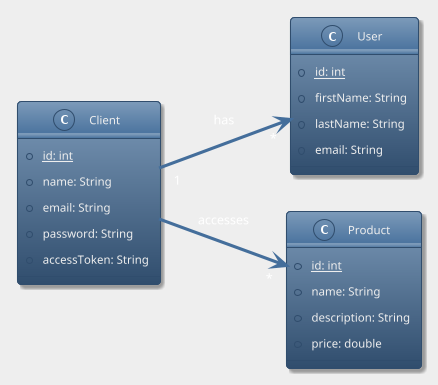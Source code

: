 @startuml
left to right direction
skinparam actorStyle Awesome
skinparam ArrowThickness 1
!theme spacelab
skinparam backgroundColor #EEEEEE
skinparam shadowing true

'Client / Company'
class Client {
  {static} +id: int
  +name: String
  +email: String
  +password: String
  +accessToken: String
}

class User {
  {static} +id: int
  +firstName: String
  +lastName: String
  +email: String
}

class Product {
  {static} +id: int
  +name: String
  +description: String
  +price: double
}

Client "1" --> "*" User: has
Client --> "*" Product: accesses

@enduml
